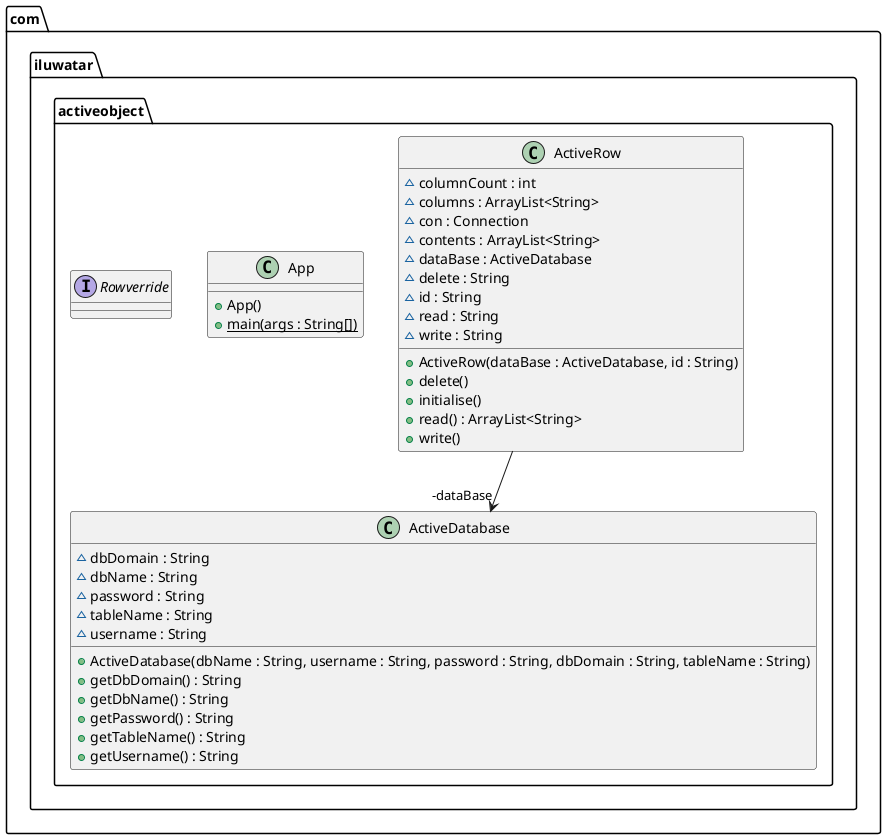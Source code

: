 @startuml
package com.iluwatar.activeobject {
  class ActiveDatabase {
    ~ dbDomain : String
    ~ dbName : String
    ~ password : String
    ~ tableName : String
    ~ username : String
    + ActiveDatabase(dbName : String, username : String, password : String, dbDomain : String, tableName : String)
    + getDbDomain() : String
    + getDbName() : String
    + getPassword() : String
    + getTableName() : String
    + getUsername() : String
  }
  class ActiveRow {
    ~ columnCount : int
    ~ columns : ArrayList<String>
    ~ con : Connection
    ~ contents : ArrayList<String>
    ~ dataBase : ActiveDatabase
    ~ delete : String
    ~ id : String
    ~ read : String
    ~ write : String
    + ActiveRow(dataBase : ActiveDatabase, id : String)
    + delete()
    + initialise()
    + read() : ArrayList<String>
    + write()
  }
  class App {
    + App()
    + main(args : String[]) {static}
  }
  interface Rowverride {
  }
}
ActiveRow -->  "-dataBase" ActiveDatabase
@enduml